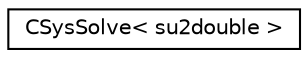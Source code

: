 digraph "Graphical Class Hierarchy"
{
  edge [fontname="Helvetica",fontsize="10",labelfontname="Helvetica",labelfontsize="10"];
  node [fontname="Helvetica",fontsize="10",shape=record];
  rankdir="LR";
  Node0 [label="CSysSolve\< su2double \>",height=0.2,width=0.4,color="black", fillcolor="white", style="filled",URL="$class_c_sys_solve.html"];
}
